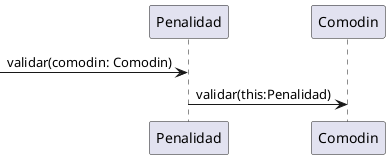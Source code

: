 @startuml
[-> Penalidad:validar(comodin: Comodin)
Penalidad->Comodin:validar(this:Penalidad)



@enduml